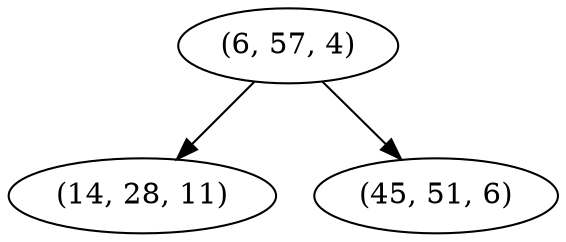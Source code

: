 digraph tree {
    "(6, 57, 4)";
    "(14, 28, 11)";
    "(45, 51, 6)";
    "(6, 57, 4)" -> "(14, 28, 11)";
    "(6, 57, 4)" -> "(45, 51, 6)";
}
